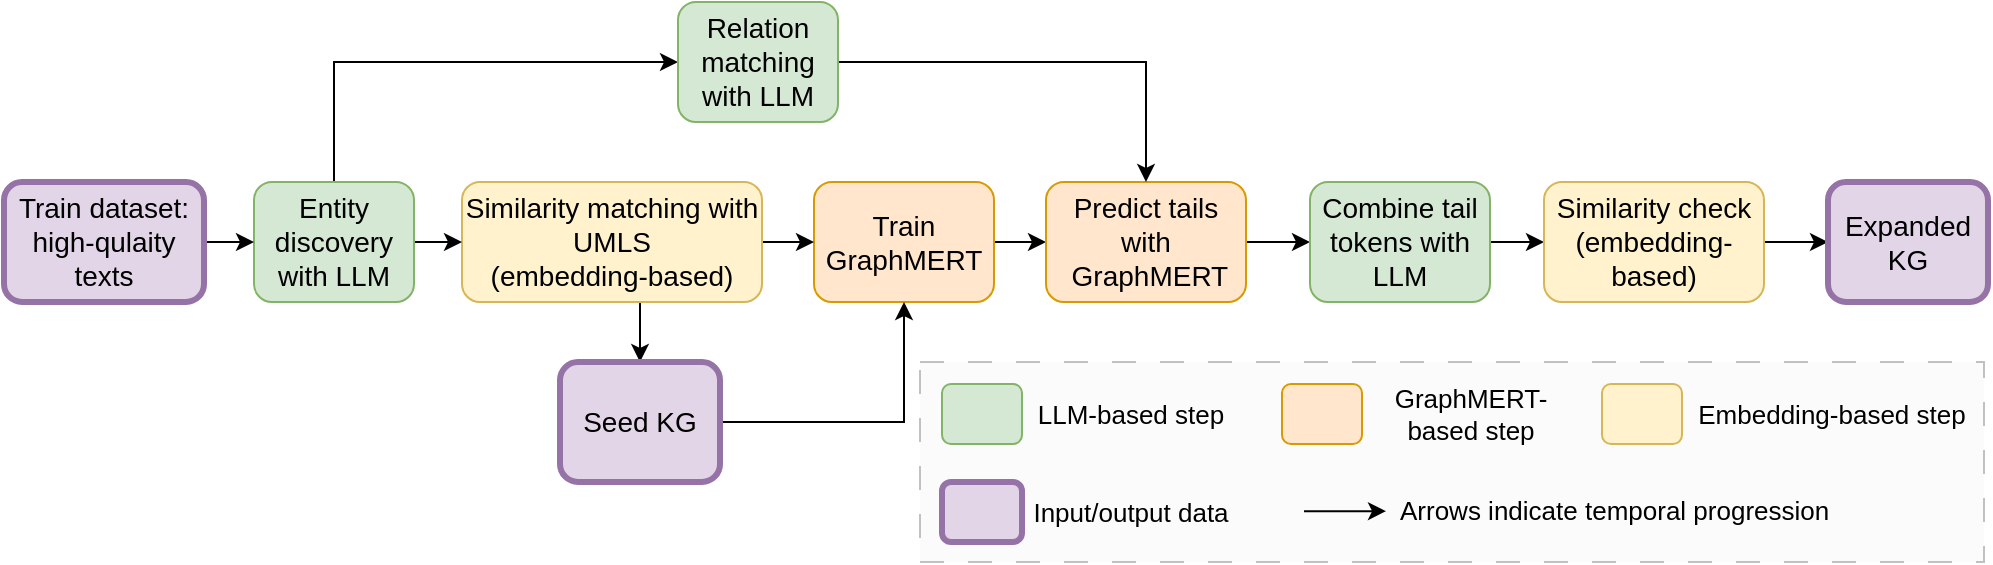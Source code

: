 <mxfile version="28.1.1">
  <diagram name="Page-1" id="EZg02KS8jE5p3v1xLzpr">
    <mxGraphModel dx="2634" dy="1279" grid="1" gridSize="10" guides="1" tooltips="1" connect="1" arrows="1" fold="1" page="1" pageScale="1" pageWidth="850" pageHeight="1100" math="0" shadow="0">
      <root>
        <mxCell id="0" />
        <mxCell id="1" parent="0" />
        <mxCell id="L9gKy82ig1RwrwD83Heo-35" value="" style="rounded=0;whiteSpace=wrap;html=1;dashed=1;dashPattern=12 12;fillColor=#f5f5f5;fontColor=#333333;strokeColor=#666666;opacity=40;" parent="1" vertex="1">
          <mxGeometry x="386" y="530" width="532" height="100" as="geometry" />
        </mxCell>
        <mxCell id="L9gKy82ig1RwrwD83Heo-15" style="edgeStyle=orthogonalEdgeStyle;rounded=0;orthogonalLoop=1;jettySize=auto;html=1;exitX=1;exitY=0.5;exitDx=0;exitDy=0;entryX=0;entryY=0.5;entryDx=0;entryDy=0;" parent="1" source="L9gKy82ig1RwrwD83Heo-1" target="L9gKy82ig1RwrwD83Heo-2" edge="1">
          <mxGeometry relative="1" as="geometry" />
        </mxCell>
        <mxCell id="L9gKy82ig1RwrwD83Heo-1" value="&lt;font style=&quot;font-size: 14px;&quot;&gt;Train&lt;/font&gt;&lt;div&gt;&lt;font style=&quot;font-size: 14px;&quot;&gt;GraphMERT&lt;/font&gt;&lt;/div&gt;" style="rounded=1;whiteSpace=wrap;html=1;fillColor=#ffe6cc;strokeColor=#d79b00;" parent="1" vertex="1">
          <mxGeometry x="333" y="440" width="90" height="60" as="geometry" />
        </mxCell>
        <mxCell id="L9gKy82ig1RwrwD83Heo-16" style="edgeStyle=orthogonalEdgeStyle;rounded=0;orthogonalLoop=1;jettySize=auto;html=1;exitX=1;exitY=0.5;exitDx=0;exitDy=0;" parent="1" source="L9gKy82ig1RwrwD83Heo-2" target="L9gKy82ig1RwrwD83Heo-3" edge="1">
          <mxGeometry relative="1" as="geometry" />
        </mxCell>
        <mxCell id="L9gKy82ig1RwrwD83Heo-2" value="&lt;font style=&quot;font-size: 14px;&quot;&gt;Predict tails with&lt;/font&gt;&lt;div&gt;&lt;font style=&quot;font-size: 14px;&quot;&gt;&amp;nbsp;&lt;/font&gt;&lt;span style=&quot;font-size: 14px;&quot;&gt;GraphMERT&lt;/span&gt;&lt;/div&gt;" style="rounded=1;whiteSpace=wrap;html=1;fillColor=#ffe6cc;strokeColor=#d79b00;" parent="1" vertex="1">
          <mxGeometry x="449" y="440" width="100" height="60" as="geometry" />
        </mxCell>
        <mxCell id="L9gKy82ig1RwrwD83Heo-17" style="edgeStyle=orthogonalEdgeStyle;rounded=0;orthogonalLoop=1;jettySize=auto;html=1;exitX=1;exitY=0.5;exitDx=0;exitDy=0;entryX=0;entryY=0.5;entryDx=0;entryDy=0;" parent="1" source="L9gKy82ig1RwrwD83Heo-3" target="L9gKy82ig1RwrwD83Heo-4" edge="1">
          <mxGeometry relative="1" as="geometry" />
        </mxCell>
        <mxCell id="L9gKy82ig1RwrwD83Heo-3" value="&lt;font style=&quot;font-size: 14px;&quot;&gt;Combine tail tokens with LLM&lt;/font&gt;" style="rounded=1;whiteSpace=wrap;html=1;fillColor=#d5e8d4;strokeColor=#82b366;" parent="1" vertex="1">
          <mxGeometry x="581" y="440" width="90" height="60" as="geometry" />
        </mxCell>
        <mxCell id="L9gKy82ig1RwrwD83Heo-18" style="edgeStyle=orthogonalEdgeStyle;rounded=0;orthogonalLoop=1;jettySize=auto;html=1;exitX=1;exitY=0.5;exitDx=0;exitDy=0;entryX=0;entryY=0.5;entryDx=0;entryDy=0;" parent="1" source="L9gKy82ig1RwrwD83Heo-4" target="L9gKy82ig1RwrwD83Heo-5" edge="1">
          <mxGeometry relative="1" as="geometry" />
        </mxCell>
        <mxCell id="L9gKy82ig1RwrwD83Heo-4" value="&lt;font style=&quot;font-size: 14px;&quot;&gt;Similarity check (embedding-based)&lt;/font&gt;" style="rounded=1;whiteSpace=wrap;html=1;fillColor=#fff2cc;strokeColor=#d6b656;" parent="1" vertex="1">
          <mxGeometry x="698" y="440" width="110" height="60" as="geometry" />
        </mxCell>
        <mxCell id="L9gKy82ig1RwrwD83Heo-5" value="&lt;font style=&quot;font-size: 14px;&quot;&gt;Expanded KG&lt;/font&gt;" style="rounded=1;whiteSpace=wrap;html=1;fillColor=#e1d5e7;strokeColor=#9673a6;strokeWidth=3;" parent="1" vertex="1">
          <mxGeometry x="840" y="440" width="80" height="60" as="geometry" />
        </mxCell>
        <mxCell id="L9gKy82ig1RwrwD83Heo-14" style="edgeStyle=orthogonalEdgeStyle;rounded=0;orthogonalLoop=1;jettySize=auto;html=1;exitX=1;exitY=0.5;exitDx=0;exitDy=0;entryX=0;entryY=0.5;entryDx=0;entryDy=0;" parent="1" source="L9gKy82ig1RwrwD83Heo-6" target="L9gKy82ig1RwrwD83Heo-1" edge="1">
          <mxGeometry relative="1" as="geometry" />
        </mxCell>
        <mxCell id="L9gKy82ig1RwrwD83Heo-19" style="edgeStyle=orthogonalEdgeStyle;rounded=0;orthogonalLoop=1;jettySize=auto;html=1;exitX=0.5;exitY=1;exitDx=0;exitDy=0;entryX=0.5;entryY=0;entryDx=0;entryDy=0;" parent="1" source="L9gKy82ig1RwrwD83Heo-6" target="L9gKy82ig1RwrwD83Heo-10" edge="1">
          <mxGeometry relative="1" as="geometry" />
        </mxCell>
        <mxCell id="L9gKy82ig1RwrwD83Heo-6" value="&lt;font style=&quot;font-size: 14px;&quot;&gt;Similarity matching with UMLS&lt;/font&gt;&lt;div&gt;&lt;font&gt;&lt;span style=&quot;font-size: 14px;&quot;&gt;(embedding-based)&lt;/span&gt;&lt;br&gt;&lt;/font&gt;&lt;/div&gt;" style="rounded=1;whiteSpace=wrap;html=1;fillColor=#fff2cc;strokeColor=#d6b656;" parent="1" vertex="1">
          <mxGeometry x="157" y="440" width="150" height="60" as="geometry" />
        </mxCell>
        <mxCell id="L9gKy82ig1RwrwD83Heo-13" style="edgeStyle=orthogonalEdgeStyle;rounded=0;orthogonalLoop=1;jettySize=auto;html=1;exitX=1;exitY=0.5;exitDx=0;exitDy=0;entryX=0;entryY=0.5;entryDx=0;entryDy=0;" parent="1" source="L9gKy82ig1RwrwD83Heo-7" target="L9gKy82ig1RwrwD83Heo-6" edge="1">
          <mxGeometry relative="1" as="geometry" />
        </mxCell>
        <mxCell id="L9gKy82ig1RwrwD83Heo-20" style="edgeStyle=orthogonalEdgeStyle;rounded=0;orthogonalLoop=1;jettySize=auto;html=1;exitX=0.5;exitY=0;exitDx=0;exitDy=0;entryX=0;entryY=0.5;entryDx=0;entryDy=0;" parent="1" source="L9gKy82ig1RwrwD83Heo-7" target="L9gKy82ig1RwrwD83Heo-11" edge="1">
          <mxGeometry relative="1" as="geometry" />
        </mxCell>
        <mxCell id="L9gKy82ig1RwrwD83Heo-7" value="&lt;font style=&quot;font-size: 14px;&quot;&gt;Entity discovery with LLM&lt;/font&gt;" style="rounded=1;whiteSpace=wrap;html=1;fillColor=#d5e8d4;strokeColor=#82b366;" parent="1" vertex="1">
          <mxGeometry x="53" y="440" width="80" height="60" as="geometry" />
        </mxCell>
        <mxCell id="L9gKy82ig1RwrwD83Heo-12" style="edgeStyle=orthogonalEdgeStyle;rounded=0;orthogonalLoop=1;jettySize=auto;html=1;exitX=1;exitY=0.5;exitDx=0;exitDy=0;entryX=0;entryY=0.5;entryDx=0;entryDy=0;" parent="1" source="L9gKy82ig1RwrwD83Heo-8" target="L9gKy82ig1RwrwD83Heo-7" edge="1">
          <mxGeometry relative="1" as="geometry" />
        </mxCell>
        <mxCell id="L9gKy82ig1RwrwD83Heo-8" value="&lt;font style=&quot;font-size: 14px;&quot;&gt;Train dataset: high-qulaity texts&lt;/font&gt;" style="rounded=1;whiteSpace=wrap;html=1;fillColor=#e1d5e7;strokeColor=#9673a6;strokeWidth=3;" parent="1" vertex="1">
          <mxGeometry x="-72" y="440" width="100" height="60" as="geometry" />
        </mxCell>
        <mxCell id="cYqgsdA6pGNdtBvXLkFi-1" style="edgeStyle=orthogonalEdgeStyle;rounded=0;orthogonalLoop=1;jettySize=auto;html=1;exitX=1;exitY=0.5;exitDx=0;exitDy=0;" edge="1" parent="1" source="L9gKy82ig1RwrwD83Heo-10" target="L9gKy82ig1RwrwD83Heo-1">
          <mxGeometry relative="1" as="geometry" />
        </mxCell>
        <mxCell id="L9gKy82ig1RwrwD83Heo-10" value="&lt;font style=&quot;font-size: 14px;&quot;&gt;Seed KG&lt;/font&gt;" style="rounded=1;whiteSpace=wrap;html=1;fillColor=#e1d5e7;strokeColor=#9673a6;strokeWidth=3;" parent="1" vertex="1">
          <mxGeometry x="206" y="530" width="80" height="60" as="geometry" />
        </mxCell>
        <mxCell id="L9gKy82ig1RwrwD83Heo-21" style="edgeStyle=orthogonalEdgeStyle;rounded=0;orthogonalLoop=1;jettySize=auto;html=1;exitX=1;exitY=0.5;exitDx=0;exitDy=0;entryX=0.5;entryY=0;entryDx=0;entryDy=0;" parent="1" source="L9gKy82ig1RwrwD83Heo-11" target="L9gKy82ig1RwrwD83Heo-2" edge="1">
          <mxGeometry relative="1" as="geometry" />
        </mxCell>
        <mxCell id="L9gKy82ig1RwrwD83Heo-11" value="&lt;font style=&quot;font-size: 14px;&quot;&gt;Relation matching with LLM&lt;/font&gt;" style="rounded=1;whiteSpace=wrap;html=1;fillColor=#d5e8d4;strokeColor=#82b366;" parent="1" vertex="1">
          <mxGeometry x="265" y="350" width="80" height="60" as="geometry" />
        </mxCell>
        <mxCell id="L9gKy82ig1RwrwD83Heo-26" value="" style="rounded=1;whiteSpace=wrap;html=1;fillColor=#d5e8d4;strokeColor=#82b366;" parent="1" vertex="1">
          <mxGeometry x="397" y="541" width="40" height="30" as="geometry" />
        </mxCell>
        <mxCell id="L9gKy82ig1RwrwD83Heo-27" value="&lt;font style=&quot;font-size: 13px;&quot;&gt;LLM-based step&lt;/font&gt;" style="text;html=1;align=center;verticalAlign=middle;whiteSpace=wrap;rounded=0;" parent="1" vertex="1">
          <mxGeometry x="441" y="541" width="101" height="30" as="geometry" />
        </mxCell>
        <mxCell id="L9gKy82ig1RwrwD83Heo-28" value="" style="rounded=1;whiteSpace=wrap;html=1;fillColor=#ffe6cc;strokeColor=#d79b00;" parent="1" vertex="1">
          <mxGeometry x="567" y="541" width="40" height="30" as="geometry" />
        </mxCell>
        <mxCell id="L9gKy82ig1RwrwD83Heo-29" value="&lt;font&gt;&lt;font size=&quot;2&quot;&gt;GraphMERT-based step&lt;/font&gt;&lt;/font&gt;" style="text;html=1;align=center;verticalAlign=middle;whiteSpace=wrap;rounded=0;" parent="1" vertex="1">
          <mxGeometry x="611" y="541" width="101" height="30" as="geometry" />
        </mxCell>
        <mxCell id="L9gKy82ig1RwrwD83Heo-30" value="" style="rounded=1;whiteSpace=wrap;html=1;fillColor=#fff2cc;strokeColor=#d6b656;" parent="1" vertex="1">
          <mxGeometry x="727" y="541" width="40" height="30" as="geometry" />
        </mxCell>
        <mxCell id="L9gKy82ig1RwrwD83Heo-31" value="&lt;font style=&quot;font-size: 13px;&quot;&gt;Embedding-based step&lt;/font&gt;" style="text;html=1;align=center;verticalAlign=middle;whiteSpace=wrap;rounded=0;" parent="1" vertex="1">
          <mxGeometry x="770" y="541" width="144" height="30" as="geometry" />
        </mxCell>
        <mxCell id="L9gKy82ig1RwrwD83Heo-33" value="" style="rounded=1;whiteSpace=wrap;html=1;fillColor=#e1d5e7;strokeColor=#9673a6;strokeWidth=3;" parent="1" vertex="1">
          <mxGeometry x="397" y="590" width="40" height="30" as="geometry" />
        </mxCell>
        <mxCell id="L9gKy82ig1RwrwD83Heo-34" value="&lt;font style=&quot;font-size: 13px;&quot;&gt;Input/output data&lt;/font&gt;" style="text;html=1;align=center;verticalAlign=middle;whiteSpace=wrap;rounded=0;" parent="1" vertex="1">
          <mxGeometry x="441" y="590" width="101" height="30" as="geometry" />
        </mxCell>
        <mxCell id="L9gKy82ig1RwrwD83Heo-37" value="&lt;font style=&quot;font-size: 13px;&quot;&gt;Arrows indicate temporal progression&lt;/font&gt;" style="text;html=1;align=left;verticalAlign=middle;whiteSpace=wrap;rounded=0;" parent="1" vertex="1">
          <mxGeometry x="624" y="579" width="235" height="50" as="geometry" />
        </mxCell>
        <mxCell id="L9gKy82ig1RwrwD83Heo-38" value="" style="endArrow=classic;html=1;rounded=0;" parent="1" edge="1">
          <mxGeometry width="50" height="50" relative="1" as="geometry">
            <mxPoint x="578" y="604.58" as="sourcePoint" />
            <mxPoint x="619" y="604.58" as="targetPoint" />
          </mxGeometry>
        </mxCell>
      </root>
    </mxGraphModel>
  </diagram>
</mxfile>
